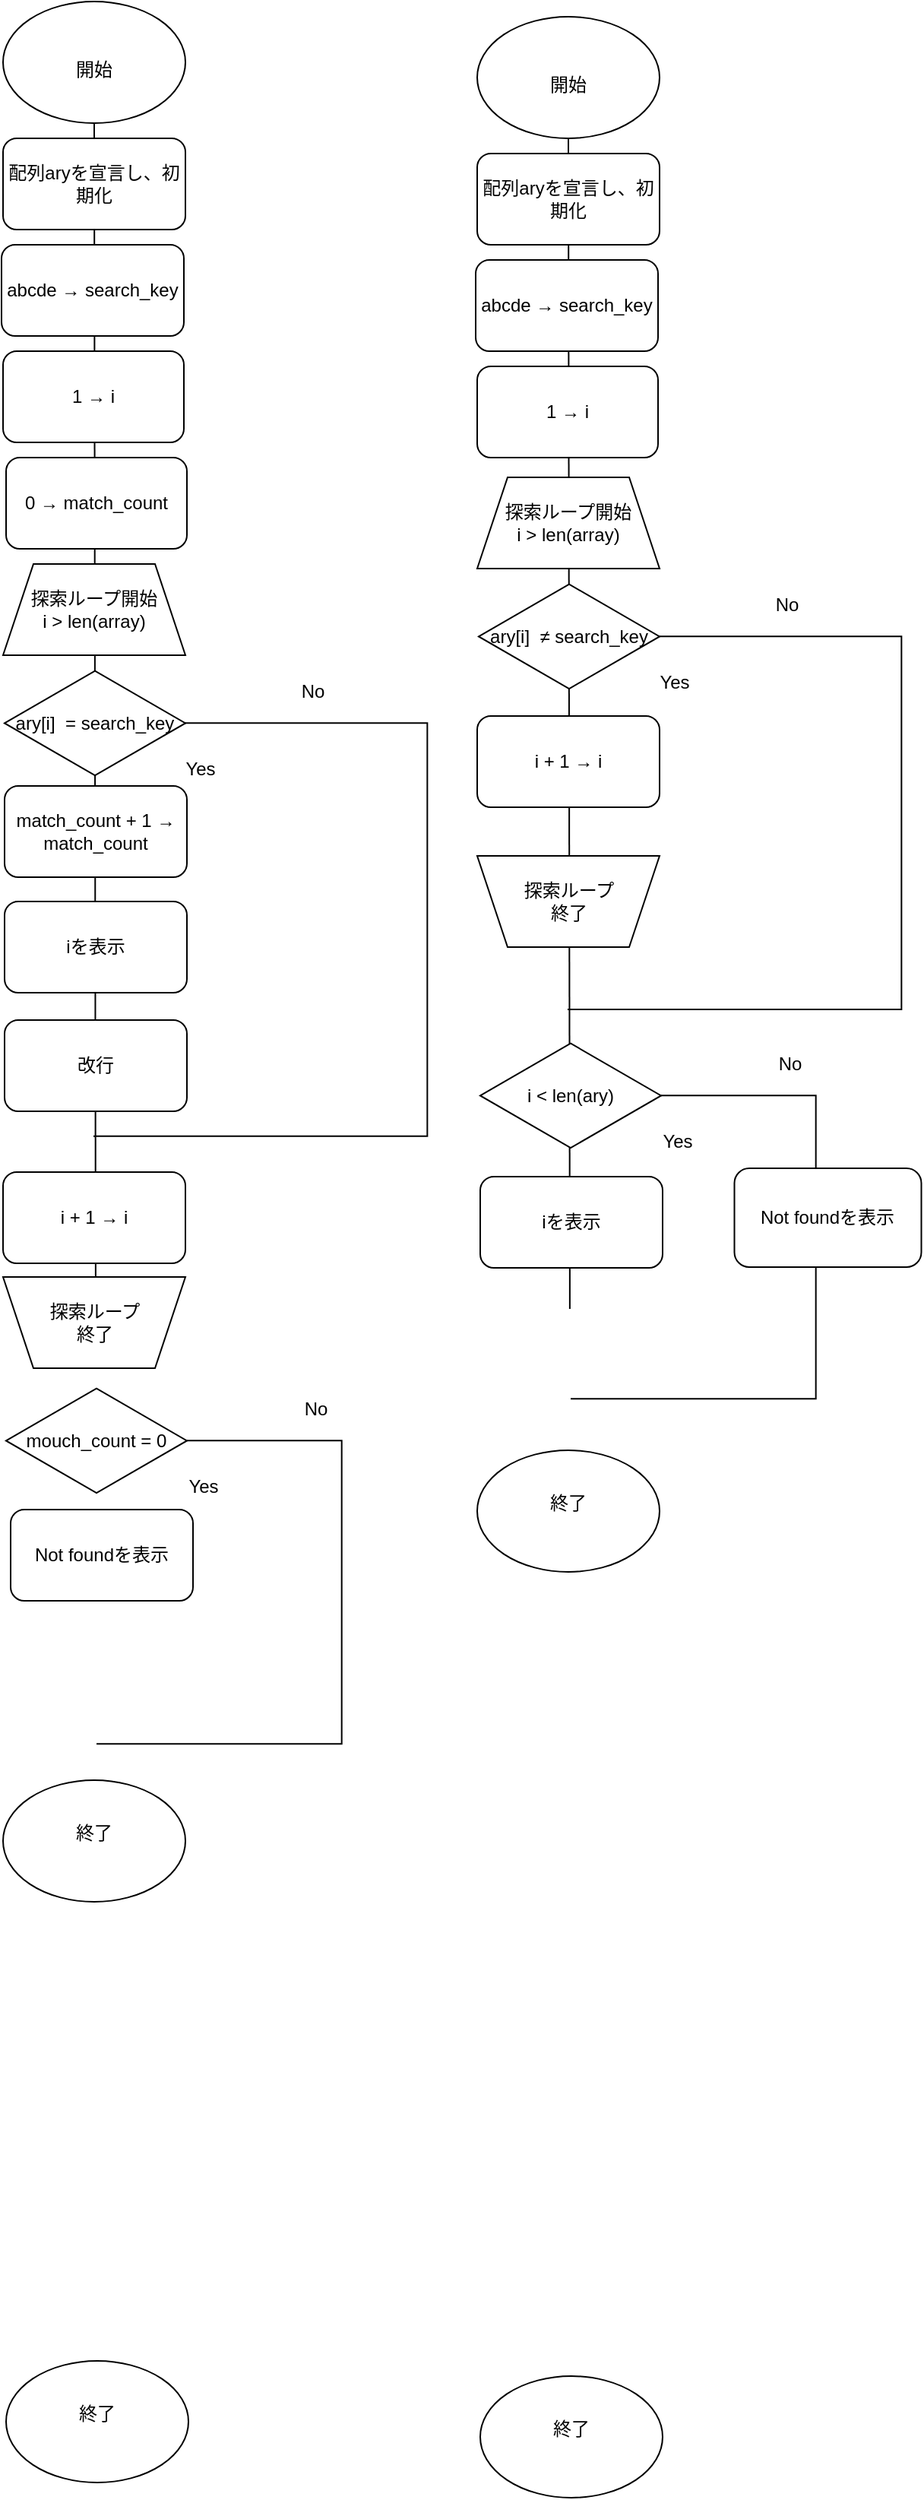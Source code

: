 <mxfile>
    <diagram id="XH0Vy2zy-eVzDtVqT014" name="ページ1">
        <mxGraphModel dx="519" dy="1685" grid="1" gridSize="10" guides="1" tooltips="1" connect="1" arrows="1" fold="1" page="1" pageScale="1" pageWidth="827" pageHeight="1169" math="0" shadow="0">
            <root>
                <mxCell id="0"/>
                <mxCell id="1" parent="0"/>
                <mxCell id="129" value="" style="shape=partialRectangle;whiteSpace=wrap;html=1;bottom=1;right=1;left=1;top=0;fillColor=none;routingCenterX=-0.5;rotation=-90;" vertex="1" parent="1">
                    <mxGeometry x="252.72" y="-194.03" width="199.41" height="160.84" as="geometry"/>
                </mxCell>
                <mxCell id="130" value="" style="ellipse;whiteSpace=wrap;html=1;" vertex="1" parent="1">
                    <mxGeometry x="212" y="392" width="120" height="80" as="geometry"/>
                </mxCell>
                <mxCell id="131" value="終了" style="text;html=1;align=center;verticalAlign=middle;whiteSpace=wrap;rounded=0;" vertex="1" parent="1">
                    <mxGeometry x="242" y="412" width="60" height="30" as="geometry"/>
                </mxCell>
                <mxCell id="132" value="Yes" style="text;html=1;align=center;verticalAlign=middle;whiteSpace=wrap;rounded=0;" vertex="1" parent="1">
                    <mxGeometry x="312" y="-198" width="60" height="30" as="geometry"/>
                </mxCell>
                <mxCell id="133" value="No" style="text;html=1;align=center;verticalAlign=middle;whiteSpace=wrap;rounded=0;" vertex="1" parent="1">
                    <mxGeometry x="386" y="-249" width="60" height="30" as="geometry"/>
                </mxCell>
                <mxCell id="122" value="" style="shape=partialRectangle;whiteSpace=wrap;html=1;bottom=1;right=1;left=1;top=0;fillColor=none;routingCenterX=-0.5;rotation=-90;" parent="1" vertex="1">
                    <mxGeometry x="243.72" y="-659.03" width="271.74" height="219.17" as="geometry"/>
                </mxCell>
                <mxCell id="18" value="" style="endArrow=none;html=1;entryX=0.5;entryY=1;entryDx=0;entryDy=0;" parent="1" edge="1">
                    <mxGeometry width="50" height="50" relative="1" as="geometry">
                        <mxPoint x="270.962" y="-310" as="sourcePoint"/>
                        <mxPoint x="270" y="-1080" as="targetPoint"/>
                    </mxGeometry>
                </mxCell>
                <mxCell id="3" value="探索ループ開始&lt;div&gt;i &amp;gt; len(array)&lt;/div&gt;" style="shape=trapezoid;perimeter=trapezoidPerimeter;whiteSpace=wrap;html=1;fixedSize=1;" parent="1" vertex="1">
                    <mxGeometry x="210" y="-790" width="120" height="60" as="geometry"/>
                </mxCell>
                <mxCell id="11" value="" style="ellipse;whiteSpace=wrap;html=1;" parent="1" vertex="1">
                    <mxGeometry x="210" y="-1160" width="120" height="80" as="geometry"/>
                </mxCell>
                <mxCell id="14" value="開始" style="text;html=1;align=center;verticalAlign=middle;whiteSpace=wrap;rounded=0;" parent="1" vertex="1">
                    <mxGeometry x="240" y="-1130" width="60" height="30" as="geometry"/>
                </mxCell>
                <mxCell id="56" value="i + 1 → i" style="rounded=1;whiteSpace=wrap;html=1;" parent="1" vertex="1">
                    <mxGeometry x="210" y="-390" width="120" height="60" as="geometry"/>
                </mxCell>
                <mxCell id="59" value="" style="group" parent="1" vertex="1" connectable="0">
                    <mxGeometry x="210" y="-321" width="130" height="65.5" as="geometry"/>
                </mxCell>
                <mxCell id="54" value="" style="shape=trapezoid;perimeter=trapezoidPerimeter;whiteSpace=wrap;html=1;fixedSize=1;rotation=-180;" parent="59" vertex="1">
                    <mxGeometry width="120" height="60" as="geometry"/>
                </mxCell>
                <mxCell id="55" value="&lt;span style=&quot;color: rgb(0, 0, 0);&quot;&gt;探索&lt;/span&gt;ループ&lt;div&gt;終了&lt;/div&gt;" style="text;html=1;align=center;verticalAlign=middle;whiteSpace=wrap;rounded=0;" parent="59" vertex="1">
                    <mxGeometry x="9.5" y="4.5" width="101" height="50.5" as="geometry"/>
                </mxCell>
                <mxCell id="65" value="配列aryを宣言し、初期化" style="rounded=1;whiteSpace=wrap;html=1;" parent="1" vertex="1">
                    <mxGeometry x="210" y="-1070" width="120" height="60" as="geometry"/>
                </mxCell>
                <mxCell id="81" value="iを表示" style="rounded=1;whiteSpace=wrap;html=1;" parent="1" vertex="1">
                    <mxGeometry x="211" y="-568" width="120" height="60" as="geometry"/>
                </mxCell>
                <mxCell id="82" value="&lt;span style=&quot;color: rgb(0, 0, 0);&quot;&gt;abcde → search_key&lt;/span&gt;" style="rounded=1;whiteSpace=wrap;html=1;" parent="1" vertex="1">
                    <mxGeometry x="209" y="-1000" width="120" height="60" as="geometry"/>
                </mxCell>
                <mxCell id="13" value="" style="ellipse;whiteSpace=wrap;html=1;" parent="1" vertex="1">
                    <mxGeometry x="210" y="10" width="120" height="80" as="geometry"/>
                </mxCell>
                <mxCell id="15" value="終了" style="text;html=1;align=center;verticalAlign=middle;whiteSpace=wrap;rounded=0;" parent="1" vertex="1">
                    <mxGeometry x="240" y="30" width="60" height="30" as="geometry"/>
                </mxCell>
                <mxCell id="114" value="&lt;span style=&quot;color: rgb(0, 0, 0);&quot;&gt;1 → i&lt;/span&gt;" style="rounded=1;whiteSpace=wrap;html=1;" parent="1" vertex="1">
                    <mxGeometry x="210" y="-930" width="119" height="60" as="geometry"/>
                </mxCell>
                <mxCell id="118" value="&amp;nbsp;ary[i]&amp;nbsp; = search_key&amp;nbsp;" style="html=1;whiteSpace=wrap;aspect=fixed;shape=isoRectangle;" parent="1" vertex="1">
                    <mxGeometry x="211" y="-721" width="119" height="71.4" as="geometry"/>
                </mxCell>
                <mxCell id="119" value="Yes" style="text;html=1;align=center;verticalAlign=middle;whiteSpace=wrap;rounded=0;" parent="1" vertex="1">
                    <mxGeometry x="310" y="-670" width="60" height="30" as="geometry"/>
                </mxCell>
                <mxCell id="121" value="No" style="text;html=1;align=center;verticalAlign=middle;whiteSpace=wrap;rounded=0;" parent="1" vertex="1">
                    <mxGeometry x="384" y="-721" width="60" height="30" as="geometry"/>
                </mxCell>
                <mxCell id="124" value="改行" style="rounded=1;whiteSpace=wrap;html=1;" vertex="1" parent="1">
                    <mxGeometry x="211" y="-490" width="120" height="60" as="geometry"/>
                </mxCell>
                <mxCell id="125" value="mouch_count = 0" style="html=1;whiteSpace=wrap;aspect=fixed;shape=isoRectangle;" vertex="1" parent="1">
                    <mxGeometry x="212" y="-249" width="119" height="71.4" as="geometry"/>
                </mxCell>
                <mxCell id="126" value="&lt;span style=&quot;color: rgb(0, 0, 0);&quot;&gt;0 → match_count&lt;/span&gt;" style="rounded=1;whiteSpace=wrap;html=1;" vertex="1" parent="1">
                    <mxGeometry x="212" y="-860" width="119" height="60" as="geometry"/>
                </mxCell>
                <mxCell id="128" value="&lt;span style=&quot;color: rgb(0, 0, 0);&quot;&gt;match_count + 1&lt;/span&gt;&lt;span style=&quot;color: rgb(0, 0, 0);&quot;&gt;&amp;nbsp;→ match_count&lt;/span&gt;" style="rounded=1;whiteSpace=wrap;html=1;" vertex="1" parent="1">
                    <mxGeometry x="211" y="-644" width="120" height="60" as="geometry"/>
                </mxCell>
                <mxCell id="134" value="Not foundを表示" style="rounded=1;whiteSpace=wrap;html=1;" vertex="1" parent="1">
                    <mxGeometry x="215" y="-168" width="120" height="60" as="geometry"/>
                </mxCell>
                <mxCell id="136" value="" style="shape=partialRectangle;whiteSpace=wrap;html=1;bottom=1;right=1;left=1;top=0;fillColor=none;routingCenterX=-0.5;rotation=-90;" vertex="1" parent="1">
                    <mxGeometry x="564.72" y="-421.03" width="199.41" height="160.84" as="geometry"/>
                </mxCell>
                <mxCell id="137" value="" style="ellipse;whiteSpace=wrap;html=1;" vertex="1" parent="1">
                    <mxGeometry x="524" y="402" width="120" height="80" as="geometry"/>
                </mxCell>
                <mxCell id="138" value="終了" style="text;html=1;align=center;verticalAlign=middle;whiteSpace=wrap;rounded=0;" vertex="1" parent="1">
                    <mxGeometry x="554" y="422" width="60" height="30" as="geometry"/>
                </mxCell>
                <mxCell id="139" value="Yes" style="text;html=1;align=center;verticalAlign=middle;whiteSpace=wrap;rounded=0;" vertex="1" parent="1">
                    <mxGeometry x="624" y="-425" width="60" height="30" as="geometry"/>
                </mxCell>
                <mxCell id="140" value="No" style="text;html=1;align=center;verticalAlign=middle;whiteSpace=wrap;rounded=0;" vertex="1" parent="1">
                    <mxGeometry x="698" y="-476" width="60" height="30" as="geometry"/>
                </mxCell>
                <mxCell id="141" value="" style="shape=partialRectangle;whiteSpace=wrap;html=1;bottom=1;right=1;left=1;top=0;fillColor=none;routingCenterX=-0.5;rotation=-90;" vertex="1" parent="1">
                    <mxGeometry x="568.93" y="-729.24" width="245.32" height="219.17" as="geometry"/>
                </mxCell>
                <mxCell id="142" value="" style="endArrow=none;html=1;entryX=0.5;entryY=1;entryDx=0;entryDy=0;" edge="1" parent="1">
                    <mxGeometry width="50" height="50" relative="1" as="geometry">
                        <mxPoint x="582.962" y="-300" as="sourcePoint"/>
                        <mxPoint x="582" y="-1070" as="targetPoint"/>
                    </mxGeometry>
                </mxCell>
                <mxCell id="143" value="探索ループ開始&lt;div&gt;i &amp;gt; len(array)&lt;/div&gt;" style="shape=trapezoid;perimeter=trapezoidPerimeter;whiteSpace=wrap;html=1;fixedSize=1;" vertex="1" parent="1">
                    <mxGeometry x="522" y="-847" width="120" height="60" as="geometry"/>
                </mxCell>
                <mxCell id="144" value="" style="ellipse;whiteSpace=wrap;html=1;" vertex="1" parent="1">
                    <mxGeometry x="522" y="-1150" width="120" height="80" as="geometry"/>
                </mxCell>
                <mxCell id="145" value="開始" style="text;html=1;align=center;verticalAlign=middle;whiteSpace=wrap;rounded=0;" vertex="1" parent="1">
                    <mxGeometry x="552" y="-1120" width="60" height="30" as="geometry"/>
                </mxCell>
                <mxCell id="146" value="i + 1 → i" style="rounded=1;whiteSpace=wrap;html=1;" vertex="1" parent="1">
                    <mxGeometry x="522" y="-690" width="120" height="60" as="geometry"/>
                </mxCell>
                <mxCell id="147" value="" style="group" vertex="1" connectable="0" parent="1">
                    <mxGeometry x="522" y="-598" width="130" height="65.5" as="geometry"/>
                </mxCell>
                <mxCell id="148" value="" style="shape=trapezoid;perimeter=trapezoidPerimeter;whiteSpace=wrap;html=1;fixedSize=1;rotation=-180;" vertex="1" parent="147">
                    <mxGeometry width="120" height="60" as="geometry"/>
                </mxCell>
                <mxCell id="149" value="&lt;span style=&quot;color: rgb(0, 0, 0);&quot;&gt;探索&lt;/span&gt;ループ&lt;div&gt;終了&lt;/div&gt;" style="text;html=1;align=center;verticalAlign=middle;whiteSpace=wrap;rounded=0;" vertex="1" parent="147">
                    <mxGeometry x="9.5" y="4.5" width="101" height="50.5" as="geometry"/>
                </mxCell>
                <mxCell id="150" value="配列aryを宣言し、初期化" style="rounded=1;whiteSpace=wrap;html=1;" vertex="1" parent="1">
                    <mxGeometry x="522" y="-1060" width="120" height="60" as="geometry"/>
                </mxCell>
                <mxCell id="151" value="iを表示" style="rounded=1;whiteSpace=wrap;html=1;" vertex="1" parent="1">
                    <mxGeometry x="524" y="-387" width="120" height="60" as="geometry"/>
                </mxCell>
                <mxCell id="152" value="&lt;span style=&quot;color: rgb(0, 0, 0);&quot;&gt;abcde → search_key&lt;/span&gt;" style="rounded=1;whiteSpace=wrap;html=1;" vertex="1" parent="1">
                    <mxGeometry x="521" y="-990" width="120" height="60" as="geometry"/>
                </mxCell>
                <mxCell id="153" value="" style="ellipse;whiteSpace=wrap;html=1;" vertex="1" parent="1">
                    <mxGeometry x="522" y="-207" width="120" height="80" as="geometry"/>
                </mxCell>
                <mxCell id="154" value="終了" style="text;html=1;align=center;verticalAlign=middle;whiteSpace=wrap;rounded=0;" vertex="1" parent="1">
                    <mxGeometry x="552" y="-187" width="60" height="30" as="geometry"/>
                </mxCell>
                <mxCell id="155" value="&lt;span style=&quot;color: rgb(0, 0, 0);&quot;&gt;1 → i&lt;/span&gt;" style="rounded=1;whiteSpace=wrap;html=1;" vertex="1" parent="1">
                    <mxGeometry x="522" y="-920" width="119" height="60" as="geometry"/>
                </mxCell>
                <mxCell id="156" value="&amp;nbsp;ary[i]&amp;nbsp; ≠ search_key&amp;nbsp;" style="html=1;whiteSpace=wrap;aspect=fixed;shape=isoRectangle;" vertex="1" parent="1">
                    <mxGeometry x="523" y="-778" width="119" height="71.4" as="geometry"/>
                </mxCell>
                <mxCell id="157" value="Yes" style="text;html=1;align=center;verticalAlign=middle;whiteSpace=wrap;rounded=0;" vertex="1" parent="1">
                    <mxGeometry x="622" y="-727" width="60" height="30" as="geometry"/>
                </mxCell>
                <mxCell id="158" value="No" style="text;html=1;align=center;verticalAlign=middle;whiteSpace=wrap;rounded=0;" vertex="1" parent="1">
                    <mxGeometry x="696" y="-778" width="60" height="30" as="geometry"/>
                </mxCell>
                <mxCell id="160" value="i &amp;lt; len(ary)" style="html=1;whiteSpace=wrap;aspect=fixed;shape=isoRectangle;" vertex="1" parent="1">
                    <mxGeometry x="524" y="-476" width="119" height="71.4" as="geometry"/>
                </mxCell>
                <mxCell id="163" value="Not foundを表示" style="rounded=1;whiteSpace=wrap;html=1;" vertex="1" parent="1">
                    <mxGeometry x="691.25" y="-392.5" width="123" height="65" as="geometry"/>
                </mxCell>
            </root>
        </mxGraphModel>
    </diagram>
</mxfile>